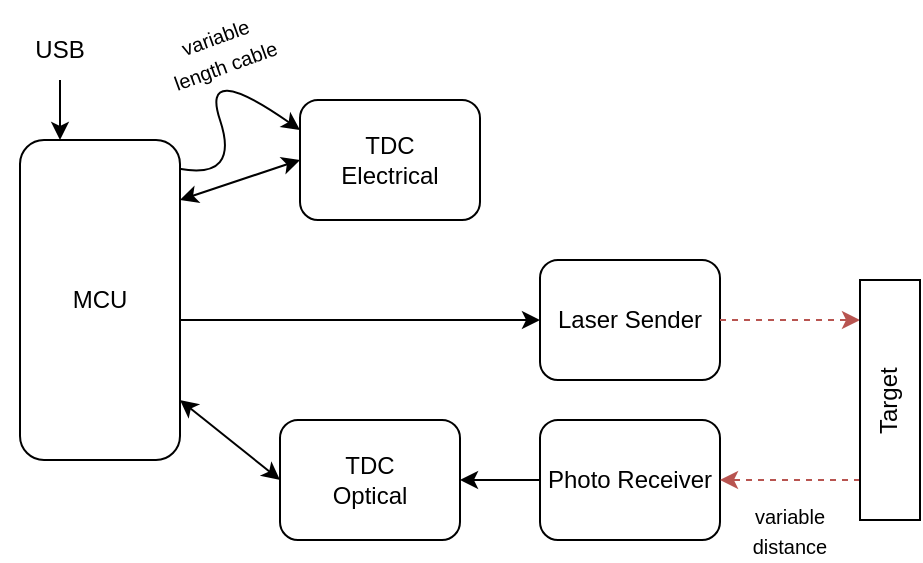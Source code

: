 <mxfile version="26.0.4">
  <diagram name="Page-1" id="sf3oTHZ_q0R4hkE-YJ8V">
    <mxGraphModel dx="683" dy="459" grid="1" gridSize="10" guides="1" tooltips="1" connect="1" arrows="1" fold="1" page="1" pageScale="1" pageWidth="827" pageHeight="1169" math="0" shadow="0">
      <root>
        <mxCell id="0" />
        <mxCell id="1" parent="0" />
        <mxCell id="EZBdUAOa5AHeZ3UiyKXo-2" value="MCU" style="rounded=1;whiteSpace=wrap;html=1;" vertex="1" parent="1">
          <mxGeometry x="220" y="220" width="80" height="160" as="geometry" />
        </mxCell>
        <mxCell id="EZBdUAOa5AHeZ3UiyKXo-3" value="TDC&lt;div&gt;Electrical&lt;/div&gt;" style="rounded=1;whiteSpace=wrap;html=1;" vertex="1" parent="1">
          <mxGeometry x="360" y="200" width="90" height="60" as="geometry" />
        </mxCell>
        <mxCell id="EZBdUAOa5AHeZ3UiyKXo-4" value="TDC&lt;div&gt;Optical&lt;/div&gt;" style="rounded=1;whiteSpace=wrap;html=1;" vertex="1" parent="1">
          <mxGeometry x="350" y="360" width="90" height="60" as="geometry" />
        </mxCell>
        <mxCell id="EZBdUAOa5AHeZ3UiyKXo-5" value="" style="endArrow=classic;startArrow=classic;html=1;rounded=0;entryX=0;entryY=0.5;entryDx=0;entryDy=0;" edge="1" parent="1" target="EZBdUAOa5AHeZ3UiyKXo-3">
          <mxGeometry width="50" height="50" relative="1" as="geometry">
            <mxPoint x="300" y="250" as="sourcePoint" />
            <mxPoint x="400" y="290" as="targetPoint" />
          </mxGeometry>
        </mxCell>
        <mxCell id="EZBdUAOa5AHeZ3UiyKXo-6" value="" style="endArrow=classic;startArrow=classic;html=1;rounded=0;entryX=0;entryY=0.5;entryDx=0;entryDy=0;" edge="1" parent="1" target="EZBdUAOa5AHeZ3UiyKXo-4">
          <mxGeometry width="50" height="50" relative="1" as="geometry">
            <mxPoint x="300" y="350" as="sourcePoint" />
            <mxPoint x="390" y="280" as="targetPoint" />
          </mxGeometry>
        </mxCell>
        <mxCell id="EZBdUAOa5AHeZ3UiyKXo-7" value="Laser Sender" style="rounded=1;whiteSpace=wrap;html=1;" vertex="1" parent="1">
          <mxGeometry x="480" y="280" width="90" height="60" as="geometry" />
        </mxCell>
        <mxCell id="EZBdUAOa5AHeZ3UiyKXo-9" value="" style="endArrow=classic;startArrow=none;html=1;rounded=0;entryX=0;entryY=0.5;entryDx=0;entryDy=0;startFill=0;" edge="1" parent="1" target="EZBdUAOa5AHeZ3UiyKXo-7">
          <mxGeometry width="50" height="50" relative="1" as="geometry">
            <mxPoint x="300" y="310" as="sourcePoint" />
            <mxPoint x="360" y="280" as="targetPoint" />
          </mxGeometry>
        </mxCell>
        <mxCell id="EZBdUAOa5AHeZ3UiyKXo-11" value="" style="endArrow=classic;startArrow=none;html=1;rounded=0;exitX=1;exitY=0.5;exitDx=0;exitDy=0;startFill=0;fontColor=#B85450;strokeColor=#B85450;dashed=1;" edge="1" parent="1" source="EZBdUAOa5AHeZ3UiyKXo-7">
          <mxGeometry width="50" height="50" relative="1" as="geometry">
            <mxPoint x="310" y="320" as="sourcePoint" />
            <mxPoint x="640" y="310" as="targetPoint" />
          </mxGeometry>
        </mxCell>
        <mxCell id="EZBdUAOa5AHeZ3UiyKXo-13" value="Photo Receiver" style="rounded=1;whiteSpace=wrap;html=1;" vertex="1" parent="1">
          <mxGeometry x="480" y="360" width="90" height="60" as="geometry" />
        </mxCell>
        <mxCell id="EZBdUAOa5AHeZ3UiyKXo-15" value="" style="endArrow=classic;startArrow=none;html=1;rounded=0;exitX=0;exitY=0.5;exitDx=0;exitDy=0;entryX=1;entryY=0.5;entryDx=0;entryDy=0;startFill=0;" edge="1" parent="1" source="EZBdUAOa5AHeZ3UiyKXo-13" target="EZBdUAOa5AHeZ3UiyKXo-4">
          <mxGeometry width="50" height="50" relative="1" as="geometry">
            <mxPoint x="610" y="400" as="sourcePoint" />
            <mxPoint x="580" y="400" as="targetPoint" />
          </mxGeometry>
        </mxCell>
        <mxCell id="EZBdUAOa5AHeZ3UiyKXo-16" value="" style="endArrow=classic;html=1;rounded=0;entryX=1;entryY=0.5;entryDx=0;entryDy=0;strokeColor=#B85450;dashed=1;" edge="1" parent="1">
          <mxGeometry width="50" height="50" relative="1" as="geometry">
            <mxPoint x="640" y="390" as="sourcePoint" />
            <mxPoint x="570" y="390" as="targetPoint" />
          </mxGeometry>
        </mxCell>
        <mxCell id="EZBdUAOa5AHeZ3UiyKXo-18" value="Target" style="rounded=0;whiteSpace=wrap;html=1;textDirection=vertical-rl;rotation=-180;" vertex="1" parent="1">
          <mxGeometry x="640" y="290" width="30" height="120" as="geometry" />
        </mxCell>
        <mxCell id="EZBdUAOa5AHeZ3UiyKXo-20" value="" style="curved=1;endArrow=classic;html=1;rounded=0;exitX=0.995;exitY=0.09;exitDx=0;exitDy=0;exitPerimeter=0;entryX=0;entryY=0.25;entryDx=0;entryDy=0;" edge="1" parent="1" source="EZBdUAOa5AHeZ3UiyKXo-2" target="EZBdUAOa5AHeZ3UiyKXo-3">
          <mxGeometry width="50" height="50" relative="1" as="geometry">
            <mxPoint x="400" y="370" as="sourcePoint" />
            <mxPoint x="450" y="320" as="targetPoint" />
            <Array as="points">
              <mxPoint x="330" y="240" />
              <mxPoint x="310" y="180" />
            </Array>
          </mxGeometry>
        </mxCell>
        <mxCell id="EZBdUAOa5AHeZ3UiyKXo-21" value="&lt;font style=&quot;font-size: 10px;&quot;&gt;variable length cable&lt;/font&gt;" style="text;html=1;align=center;verticalAlign=middle;whiteSpace=wrap;rounded=0;rotation=-20;" vertex="1" parent="1">
          <mxGeometry x="290" y="160" width="60" height="30" as="geometry" />
        </mxCell>
        <mxCell id="EZBdUAOa5AHeZ3UiyKXo-22" value="&lt;font style=&quot;font-size: 10px;&quot;&gt;variable distance&lt;/font&gt;" style="text;html=1;align=center;verticalAlign=middle;whiteSpace=wrap;rounded=0;rotation=0;" vertex="1" parent="1">
          <mxGeometry x="580" y="400" width="50" height="30" as="geometry" />
        </mxCell>
        <mxCell id="EZBdUAOa5AHeZ3UiyKXo-23" value="" style="endArrow=classic;html=1;rounded=0;entryX=0.25;entryY=0;entryDx=0;entryDy=0;" edge="1" parent="1" target="EZBdUAOa5AHeZ3UiyKXo-2">
          <mxGeometry width="50" height="50" relative="1" as="geometry">
            <mxPoint x="240" y="190" as="sourcePoint" />
            <mxPoint x="450" y="320" as="targetPoint" />
          </mxGeometry>
        </mxCell>
        <mxCell id="EZBdUAOa5AHeZ3UiyKXo-24" value="USB" style="text;html=1;align=center;verticalAlign=middle;whiteSpace=wrap;rounded=0;rotation=0;" vertex="1" parent="1">
          <mxGeometry x="210" y="160" width="60" height="30" as="geometry" />
        </mxCell>
      </root>
    </mxGraphModel>
  </diagram>
</mxfile>
